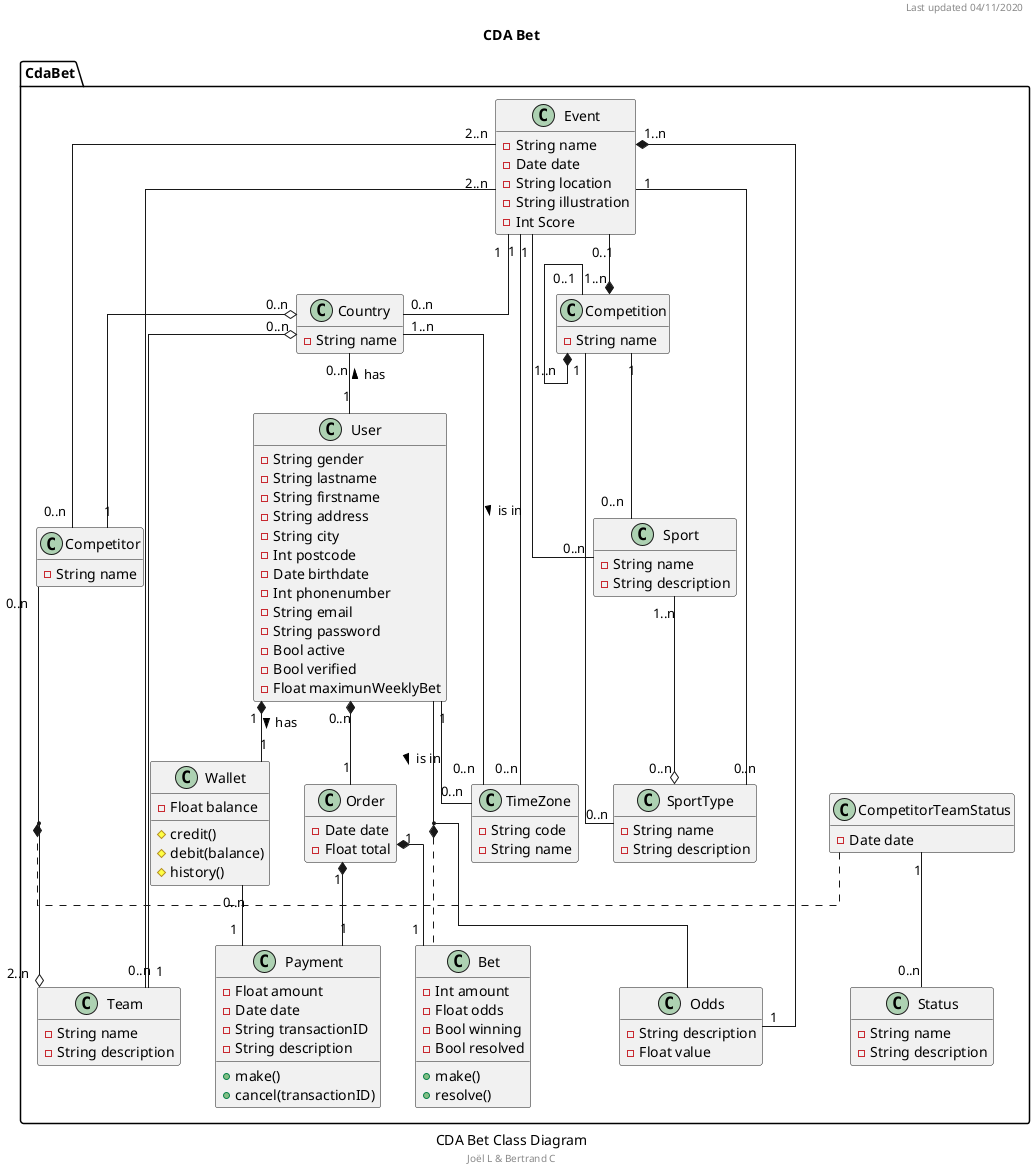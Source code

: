 /' Development notes
TODO: Check attributes, types and methods
Assumptions: Age verification and payments are managed by external services
Enhancement: Manage the payment type
Enhancement: Extract the location from the event
Enhancement: Abstract people (user, competitor)
Enhancement: Add template for odds
'/

@startuml "CDA Bet Class Diagram"
hide empty members
skinparam linetype ortho
caption CDA Bet Class Diagram
footer Joël L & Bertrand C
header Last updated 04/11/2020
title CDA Bet

namespace CdaBet {
    ' Need for a class/markup between Team/Competitor and Event?
    class Event {
        -String name
        -Date date
        -String location
        -String illustration
        -Int Score
    }

    class Competition {
        -String name
    }

    class Country{
        -String name
    }

    ' Abstract class for people to extend
    class Competitor {
        -String name
    }

    class Team {
        -String name
        -String description
    }

    ' Hold the odds for the event
    class Odds {
        -String description
        -Float value
    }

    class Sport {
        -String name
        -String description
    }

    ' Could be an enumeration: individual or team
    class SportType {
        -String name
        -String description
    }

    class TimeZone{
        -String code
        -String name
    }

    ' Manage the website user
    ' Abstract class for people to extend later
    class User {
        -String gender
        -String lastname
        -String firstname
        -String address
        -String city
        -Int postcode
        -Date birthdate
        -Int phonenumber
        -String email
        -String password
        -Bool active
        -Bool verified
        -Float maximunWeeklyBet
    }

    class Wallet {
        -Float balance
        #credit()
        #debit(balance)
        #history()
    }

    class Order {
        -Date date
        -Float total
    }

    class Bet {
        -Int amount
        -Float odds
        -Bool winning
        -Bool resolved
        +make()
        +resolve()
    }

    class Payment {
        -Float amount
        -Date date
        -String transactionID
        -String description
        +make()
        +cancel(transactionID)
    }

    class Status {
        -String name
        -String description
    }

    class CompetitorTeamStatus {
        -Date date
    }

    ' Relationships
    Event "0..1" --* "1..n" Competition
    Event "1" -- "0..n" Country
    Event "2..n" -- "0..n" Competitor
    Event "2..n" -- "0..n" Team
    Event "1..n" *-- "1" Odds
    Event "1" -- "0..n" Sport
    Event "1" -- "0..n" SportType
    Event "1" -- "0..n" TimeZone
    Country "0..n" -- "1" User : < has
    Country"0..n" o-- "1" Competitor
    Country "0..n" o-- "1" Team
    Country "1..n" -- "0..n" TimeZone : is in >
    User "1" -- "0..n" TimeZone : is in >
    User "1" *-- "1" Wallet : has >
    User "0..n" *-- "1" Order
    (User, Odds) *.. "1" Bet
    Competition "0..1" --* "1..n" Competition
    Competition "1" -- "0..n" Sport
    Competition "1" -- "0..n" SportType
    Order "1" *-- "1" Payment
    Order "1" *-- "1" Bet
    Competitor "0..n" --o "2..n" Team
    CompetitorTeamStatus "1" -- "0..n" Status
    CompetitorTeamStatus "1" ..* (Competitor, Team)
    Sport "1..n" --o "0..n" SportType
    Wallet "0..n" -- "1" Payment
}
@enduml

@startmindmap "CDA Bet Mind Map"
* CDA Bet
** Class
** Actions
*** Sign up
*** Sign in
*** Log out
*** Show user profile
*** Show bet history
*** Credit wallet
*** Debit wallet
*** Show transactions history
*** Show events by category
*** Show Bets
*** Make a bet
** Component
*** Symfony
*** PHPStan
@endmindmap